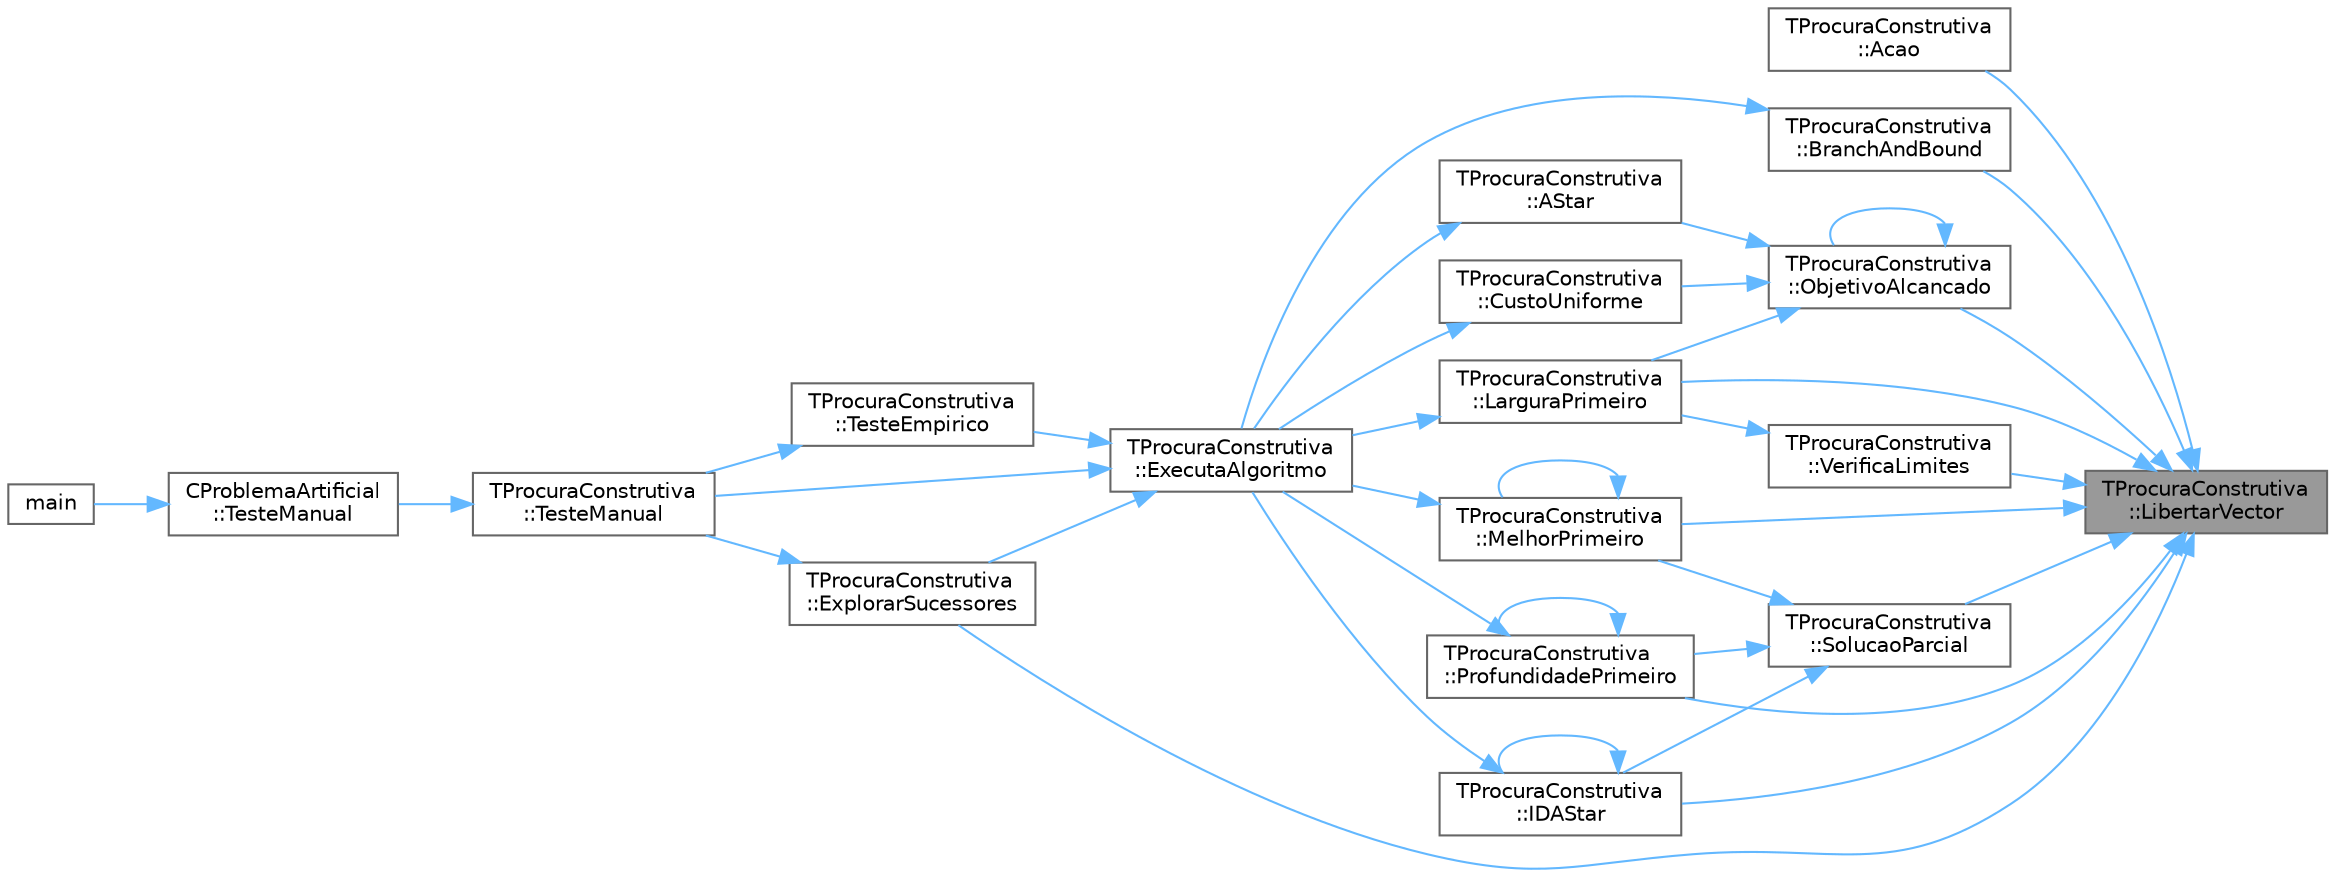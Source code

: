 digraph "TProcuraConstrutiva::LibertarVector"
{
 // LATEX_PDF_SIZE
  bgcolor="transparent";
  edge [fontname=Helvetica,fontsize=10,labelfontname=Helvetica,labelfontsize=10];
  node [fontname=Helvetica,fontsize=10,shape=box,height=0.2,width=0.4];
  rankdir="RL";
  Node1 [id="Node000001",label="TProcuraConstrutiva\l::LibertarVector",height=0.2,width=0.4,color="gray40", fillcolor="grey60", style="filled", fontcolor="black",tooltip=" "];
  Node1 -> Node2 [id="edge36_Node000001_Node000002",dir="back",color="steelblue1",style="solid",tooltip=" "];
  Node2 [id="Node000002",label="TProcuraConstrutiva\l::Acao",height=0.2,width=0.4,color="grey40", fillcolor="white", style="filled",URL="$group__RedefinicaoOpcional.html#gacccf4fbb52126ba19bfc456c0c6d5214",tooltip="Executa a ação (movimento, passo, jogada, lance, etc.) no estado atual."];
  Node1 -> Node3 [id="edge37_Node000001_Node000003",dir="back",color="steelblue1",style="solid",tooltip=" "];
  Node3 [id="Node000003",label="TProcuraConstrutiva\l::BranchAndBound",height=0.2,width=0.4,color="grey40", fillcolor="white", style="filled",URL="$group__ProcurasInformadas.html#gafe804dbf6cabda9e627500c2d4f8aafd",tooltip="Executa o algoritmo Branch-and-Bound, um algoritmo informado."];
  Node3 -> Node4 [id="edge38_Node000003_Node000004",dir="back",color="steelblue1",style="solid",tooltip=" "];
  Node4 [id="Node000004",label="TProcuraConstrutiva\l::ExecutaAlgoritmo",height=0.2,width=0.4,color="grey40", fillcolor="white", style="filled",URL="$group__RedefinicaoOpcional.html#gae52871eb18c8ae656a2174acf43b3bb3",tooltip="Executa o algoritmo com os parametros atuais."];
  Node4 -> Node5 [id="edge39_Node000004_Node000005",dir="back",color="steelblue1",style="solid",tooltip=" "];
  Node5 [id="Node000005",label="TProcuraConstrutiva\l::ExplorarSucessores",height=0.2,width=0.4,color="grey40", fillcolor="white", style="filled",URL="$classTProcuraConstrutiva.html#ab5639efca5e48b564a8bdd9ec23a8955",tooltip=" "];
  Node5 -> Node6 [id="edge40_Node000005_Node000006",dir="back",color="steelblue1",style="solid",tooltip=" "];
  Node6 [id="Node000006",label="TProcuraConstrutiva\l::TesteManual",height=0.2,width=0.4,color="grey40", fillcolor="white", style="filled",URL="$group__RedefinicaoMandatoria.html#ga843a501e25cbaff7eb51d8d29995be3a",tooltip="Inicializa a interação com o utilizador."];
  Node6 -> Node7 [id="edge41_Node000006_Node000007",dir="back",color="steelblue1",style="solid",tooltip=" "];
  Node7 [id="Node000007",label="CProblemaArtificial\l::TesteManual",height=0.2,width=0.4,color="grey40", fillcolor="white", style="filled",URL="$classCProblemaArtificial.html#abaad629eb538177261df40e1e27e92ed",tooltip="Inicializa a interação com o utilizador."];
  Node7 -> Node8 [id="edge42_Node000007_Node000008",dir="back",color="steelblue1",style="solid",tooltip=" "];
  Node8 [id="Node000008",label="main",height=0.2,width=0.4,color="grey40", fillcolor="white", style="filled",URL="$teste_8cpp.html#a0ddf1224851353fc92bfbff6f499fa97",tooltip=" "];
  Node4 -> Node9 [id="edge43_Node000004_Node000009",dir="back",color="steelblue1",style="solid",tooltip=" "];
  Node9 [id="Node000009",label="TProcuraConstrutiva\l::TesteEmpirico",height=0.2,width=0.4,color="grey40", fillcolor="white", style="filled",URL="$group__RedefinicaoOpcional.html#gab2fca28035f165ce7c1d40acbfc8c971",tooltip="Executa testes empíricos, em todas as configurações guardadas, nas instâncias selecionadas."];
  Node9 -> Node6 [id="edge44_Node000009_Node000006",dir="back",color="steelblue1",style="solid",tooltip=" "];
  Node4 -> Node6 [id="edge45_Node000004_Node000006",dir="back",color="steelblue1",style="solid",tooltip=" "];
  Node1 -> Node5 [id="edge46_Node000001_Node000005",dir="back",color="steelblue1",style="solid",tooltip=" "];
  Node1 -> Node10 [id="edge47_Node000001_Node000010",dir="back",color="steelblue1",style="solid",tooltip=" "];
  Node10 [id="Node000010",label="TProcuraConstrutiva\l::IDAStar",height=0.2,width=0.4,color="grey40", fillcolor="white", style="filled",URL="$group__ProcurasInformadas.html#gae77f9608e7988052377d7025bee7c4e8",tooltip="Executa a procura IDA*, algoritmo informado."];
  Node10 -> Node4 [id="edge48_Node000010_Node000004",dir="back",color="steelblue1",style="solid",tooltip=" "];
  Node10 -> Node10 [id="edge49_Node000010_Node000010",dir="back",color="steelblue1",style="solid",tooltip=" "];
  Node1 -> Node11 [id="edge50_Node000001_Node000011",dir="back",color="steelblue1",style="solid",tooltip=" "];
  Node11 [id="Node000011",label="TProcuraConstrutiva\l::LarguraPrimeiro",height=0.2,width=0.4,color="grey40", fillcolor="white", style="filled",URL="$group__ProcurasCegas.html#gafe656922894d8a27b4cfb70128793af0",tooltip="Executa a procura em largura primeiro, algoritmo cego."];
  Node11 -> Node4 [id="edge51_Node000011_Node000004",dir="back",color="steelblue1",style="solid",tooltip=" "];
  Node1 -> Node12 [id="edge52_Node000001_Node000012",dir="back",color="steelblue1",style="solid",tooltip=" "];
  Node12 [id="Node000012",label="TProcuraConstrutiva\l::MelhorPrimeiro",height=0.2,width=0.4,color="grey40", fillcolor="white", style="filled",URL="$group__ProcurasInformadas.html#gaebb84182343041bc276e4ceceb4b13aa",tooltip="Executa a procura melhor primeiro, algoritmo informado."];
  Node12 -> Node4 [id="edge53_Node000012_Node000004",dir="back",color="steelblue1",style="solid",tooltip=" "];
  Node12 -> Node12 [id="edge54_Node000012_Node000012",dir="back",color="steelblue1",style="solid",tooltip=" "];
  Node1 -> Node13 [id="edge55_Node000001_Node000013",dir="back",color="steelblue1",style="solid",tooltip=" "];
  Node13 [id="Node000013",label="TProcuraConstrutiva\l::ObjetivoAlcancado",height=0.2,width=0.4,color="grey40", fillcolor="white", style="filled",URL="$classTProcuraConstrutiva.html#a8e7879e0ac12522e0eedf3d3d365e51c",tooltip=" "];
  Node13 -> Node14 [id="edge56_Node000013_Node000014",dir="back",color="steelblue1",style="solid",tooltip=" "];
  Node14 [id="Node000014",label="TProcuraConstrutiva\l::AStar",height=0.2,width=0.4,color="grey40", fillcolor="white", style="filled",URL="$group__ProcurasInformadas.html#ga37dd78e1a9a6742700728135f81964b4",tooltip="Executa a procura A*, algoritmo informado."];
  Node14 -> Node4 [id="edge57_Node000014_Node000004",dir="back",color="steelblue1",style="solid",tooltip=" "];
  Node13 -> Node15 [id="edge58_Node000013_Node000015",dir="back",color="steelblue1",style="solid",tooltip=" "];
  Node15 [id="Node000015",label="TProcuraConstrutiva\l::CustoUniforme",height=0.2,width=0.4,color="grey40", fillcolor="white", style="filled",URL="$group__ProcurasCegas.html#ga2343fafdecfd55b69c0ffb71e8f9426b",tooltip="Executa a procura por custo uniforme, algoritmo cego."];
  Node15 -> Node4 [id="edge59_Node000015_Node000004",dir="back",color="steelblue1",style="solid",tooltip=" "];
  Node13 -> Node11 [id="edge60_Node000013_Node000011",dir="back",color="steelblue1",style="solid",tooltip=" "];
  Node13 -> Node13 [id="edge61_Node000013_Node000013",dir="back",color="steelblue1",style="solid",tooltip=" "];
  Node1 -> Node16 [id="edge62_Node000001_Node000016",dir="back",color="steelblue1",style="solid",tooltip=" "];
  Node16 [id="Node000016",label="TProcuraConstrutiva\l::ProfundidadePrimeiro",height=0.2,width=0.4,color="grey40", fillcolor="white", style="filled",URL="$group__ProcurasCegas.html#gaf00d9776f6b25d56138efb6725b86228",tooltip="Executa a procura em profundidade primeiro, algoritmo cego."];
  Node16 -> Node4 [id="edge63_Node000016_Node000004",dir="back",color="steelblue1",style="solid",tooltip=" "];
  Node16 -> Node16 [id="edge64_Node000016_Node000016",dir="back",color="steelblue1",style="solid",tooltip=" "];
  Node1 -> Node17 [id="edge65_Node000001_Node000017",dir="back",color="steelblue1",style="solid",tooltip=" "];
  Node17 [id="Node000017",label="TProcuraConstrutiva\l::SolucaoParcial",height=0.2,width=0.4,color="grey40", fillcolor="white", style="filled",URL="$classTProcuraConstrutiva.html#a6bc5ce68c35bb341173421200dec2937",tooltip=" "];
  Node17 -> Node10 [id="edge66_Node000017_Node000010",dir="back",color="steelblue1",style="solid",tooltip=" "];
  Node17 -> Node12 [id="edge67_Node000017_Node000012",dir="back",color="steelblue1",style="solid",tooltip=" "];
  Node17 -> Node16 [id="edge68_Node000017_Node000016",dir="back",color="steelblue1",style="solid",tooltip=" "];
  Node1 -> Node18 [id="edge69_Node000001_Node000018",dir="back",color="steelblue1",style="solid",tooltip=" "];
  Node18 [id="Node000018",label="TProcuraConstrutiva\l::VerificaLimites",height=0.2,width=0.4,color="grey40", fillcolor="white", style="filled",URL="$classTProcuraConstrutiva.html#aec0a667a7fda1ebe565ba13d6b02805a",tooltip=" "];
  Node18 -> Node11 [id="edge70_Node000018_Node000011",dir="back",color="steelblue1",style="solid",tooltip=" "];
}
